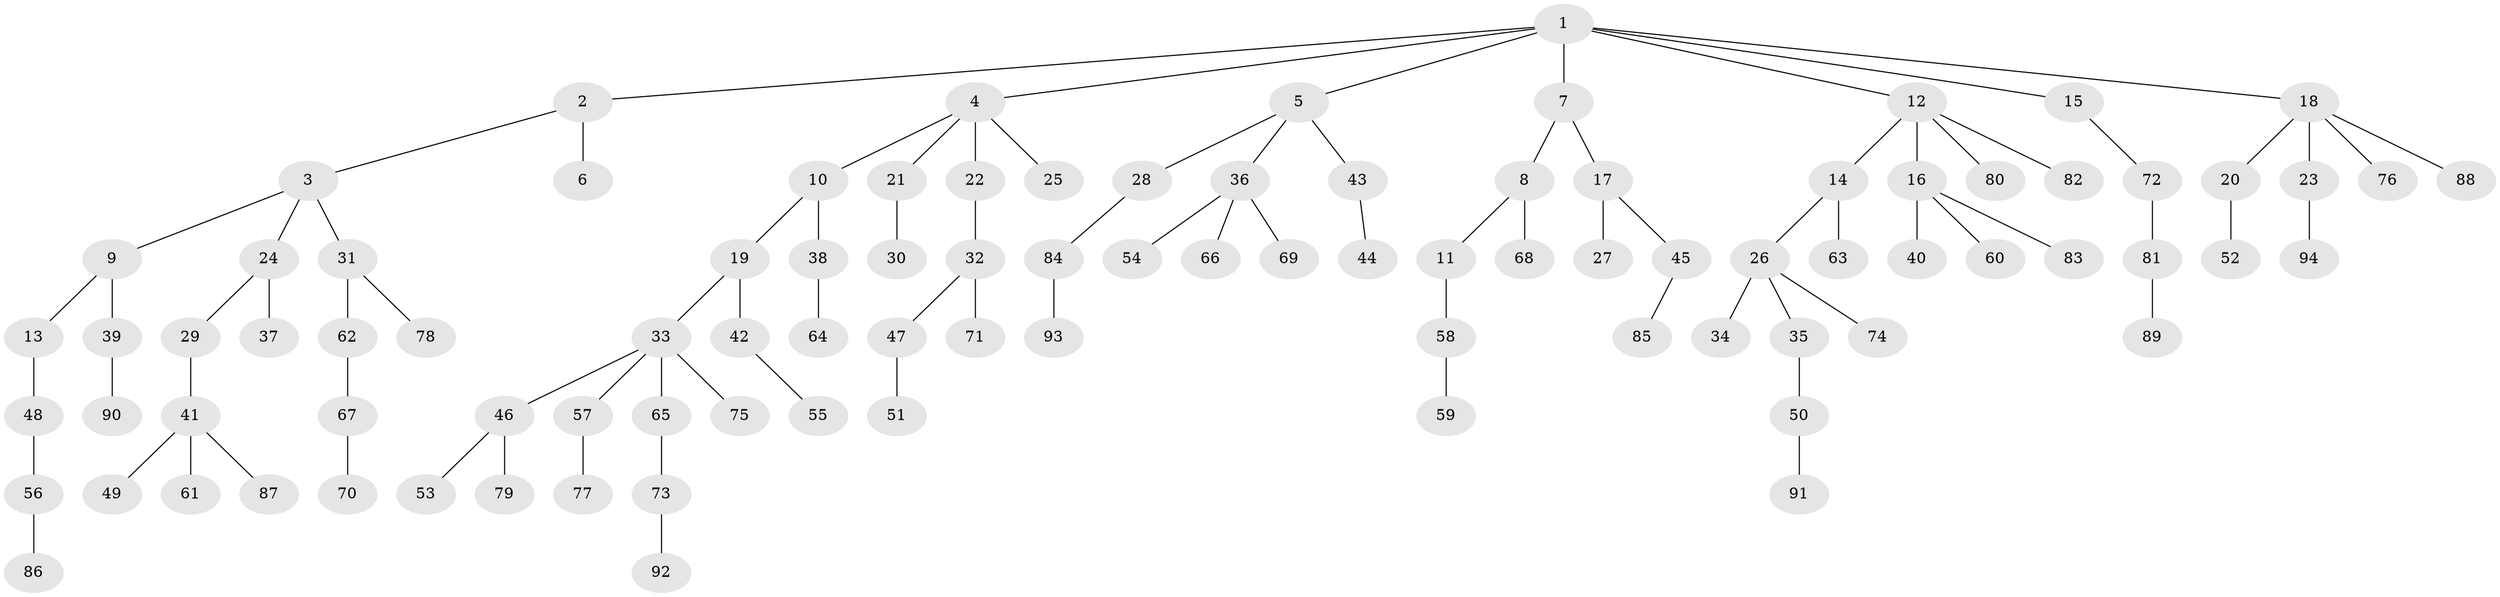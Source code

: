 // Generated by graph-tools (version 1.1) at 2025/02/03/09/25 03:02:29]
// undirected, 94 vertices, 93 edges
graph export_dot {
graph [start="1"]
  node [color=gray90,style=filled];
  1;
  2;
  3;
  4;
  5;
  6;
  7;
  8;
  9;
  10;
  11;
  12;
  13;
  14;
  15;
  16;
  17;
  18;
  19;
  20;
  21;
  22;
  23;
  24;
  25;
  26;
  27;
  28;
  29;
  30;
  31;
  32;
  33;
  34;
  35;
  36;
  37;
  38;
  39;
  40;
  41;
  42;
  43;
  44;
  45;
  46;
  47;
  48;
  49;
  50;
  51;
  52;
  53;
  54;
  55;
  56;
  57;
  58;
  59;
  60;
  61;
  62;
  63;
  64;
  65;
  66;
  67;
  68;
  69;
  70;
  71;
  72;
  73;
  74;
  75;
  76;
  77;
  78;
  79;
  80;
  81;
  82;
  83;
  84;
  85;
  86;
  87;
  88;
  89;
  90;
  91;
  92;
  93;
  94;
  1 -- 2;
  1 -- 4;
  1 -- 5;
  1 -- 7;
  1 -- 12;
  1 -- 15;
  1 -- 18;
  2 -- 3;
  2 -- 6;
  3 -- 9;
  3 -- 24;
  3 -- 31;
  4 -- 10;
  4 -- 21;
  4 -- 22;
  4 -- 25;
  5 -- 28;
  5 -- 36;
  5 -- 43;
  7 -- 8;
  7 -- 17;
  8 -- 11;
  8 -- 68;
  9 -- 13;
  9 -- 39;
  10 -- 19;
  10 -- 38;
  11 -- 58;
  12 -- 14;
  12 -- 16;
  12 -- 80;
  12 -- 82;
  13 -- 48;
  14 -- 26;
  14 -- 63;
  15 -- 72;
  16 -- 40;
  16 -- 60;
  16 -- 83;
  17 -- 27;
  17 -- 45;
  18 -- 20;
  18 -- 23;
  18 -- 76;
  18 -- 88;
  19 -- 33;
  19 -- 42;
  20 -- 52;
  21 -- 30;
  22 -- 32;
  23 -- 94;
  24 -- 29;
  24 -- 37;
  26 -- 34;
  26 -- 35;
  26 -- 74;
  28 -- 84;
  29 -- 41;
  31 -- 62;
  31 -- 78;
  32 -- 47;
  32 -- 71;
  33 -- 46;
  33 -- 57;
  33 -- 65;
  33 -- 75;
  35 -- 50;
  36 -- 54;
  36 -- 66;
  36 -- 69;
  38 -- 64;
  39 -- 90;
  41 -- 49;
  41 -- 61;
  41 -- 87;
  42 -- 55;
  43 -- 44;
  45 -- 85;
  46 -- 53;
  46 -- 79;
  47 -- 51;
  48 -- 56;
  50 -- 91;
  56 -- 86;
  57 -- 77;
  58 -- 59;
  62 -- 67;
  65 -- 73;
  67 -- 70;
  72 -- 81;
  73 -- 92;
  81 -- 89;
  84 -- 93;
}
